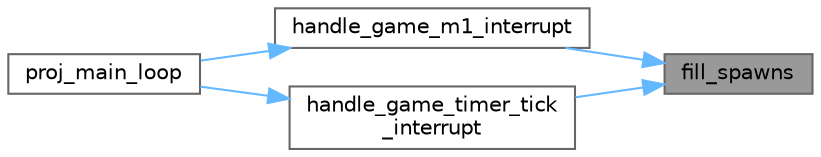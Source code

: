 digraph "fill_spawns"
{
 // LATEX_PDF_SIZE
  bgcolor="transparent";
  edge [fontname=Helvetica,fontsize=10,labelfontname=Helvetica,labelfontsize=10];
  node [fontname=Helvetica,fontsize=10,shape=box,height=0.2,width=0.4];
  rankdir="RL";
  Node1 [id="Node000001",label="fill_spawns",height=0.2,width=0.4,color="gray40", fillcolor="grey60", style="filled", fontcolor="black",tooltip="Fills the spawns with walls."];
  Node1 -> Node2 [id="edge1_Node000001_Node000002",dir="back",color="steelblue1",style="solid",tooltip=" "];
  Node2 [id="Node000002",label="handle_game_m1_interrupt",height=0.2,width=0.4,color="grey40", fillcolor="white", style="filled",URL="$game__state_8c.html#ade66e36dc09e228ff31fe17e0905b8b7",tooltip="Handles the game state interrupts when the left mouse button is pressed."];
  Node2 -> Node3 [id="edge2_Node000002_Node000003",dir="back",color="steelblue1",style="solid",tooltip=" "];
  Node3 [id="Node000003",label="proj_main_loop",height=0.2,width=0.4,color="grey40", fillcolor="white", style="filled",URL="$main_8c.html#a2a16f651eccbd248e1ad3b3b924b143b",tooltip="Main loop of the game."];
  Node1 -> Node4 [id="edge3_Node000001_Node000004",dir="back",color="steelblue1",style="solid",tooltip=" "];
  Node4 [id="Node000004",label="handle_game_timer_tick\l_interrupt",height=0.2,width=0.4,color="grey40", fillcolor="white", style="filled",URL="$game__state_8c.html#afcc21b054d1a0a986930505c12a4f95c",tooltip="Handles the interrupts of the game timer ticks."];
  Node4 -> Node3 [id="edge4_Node000004_Node000003",dir="back",color="steelblue1",style="solid",tooltip=" "];
}
